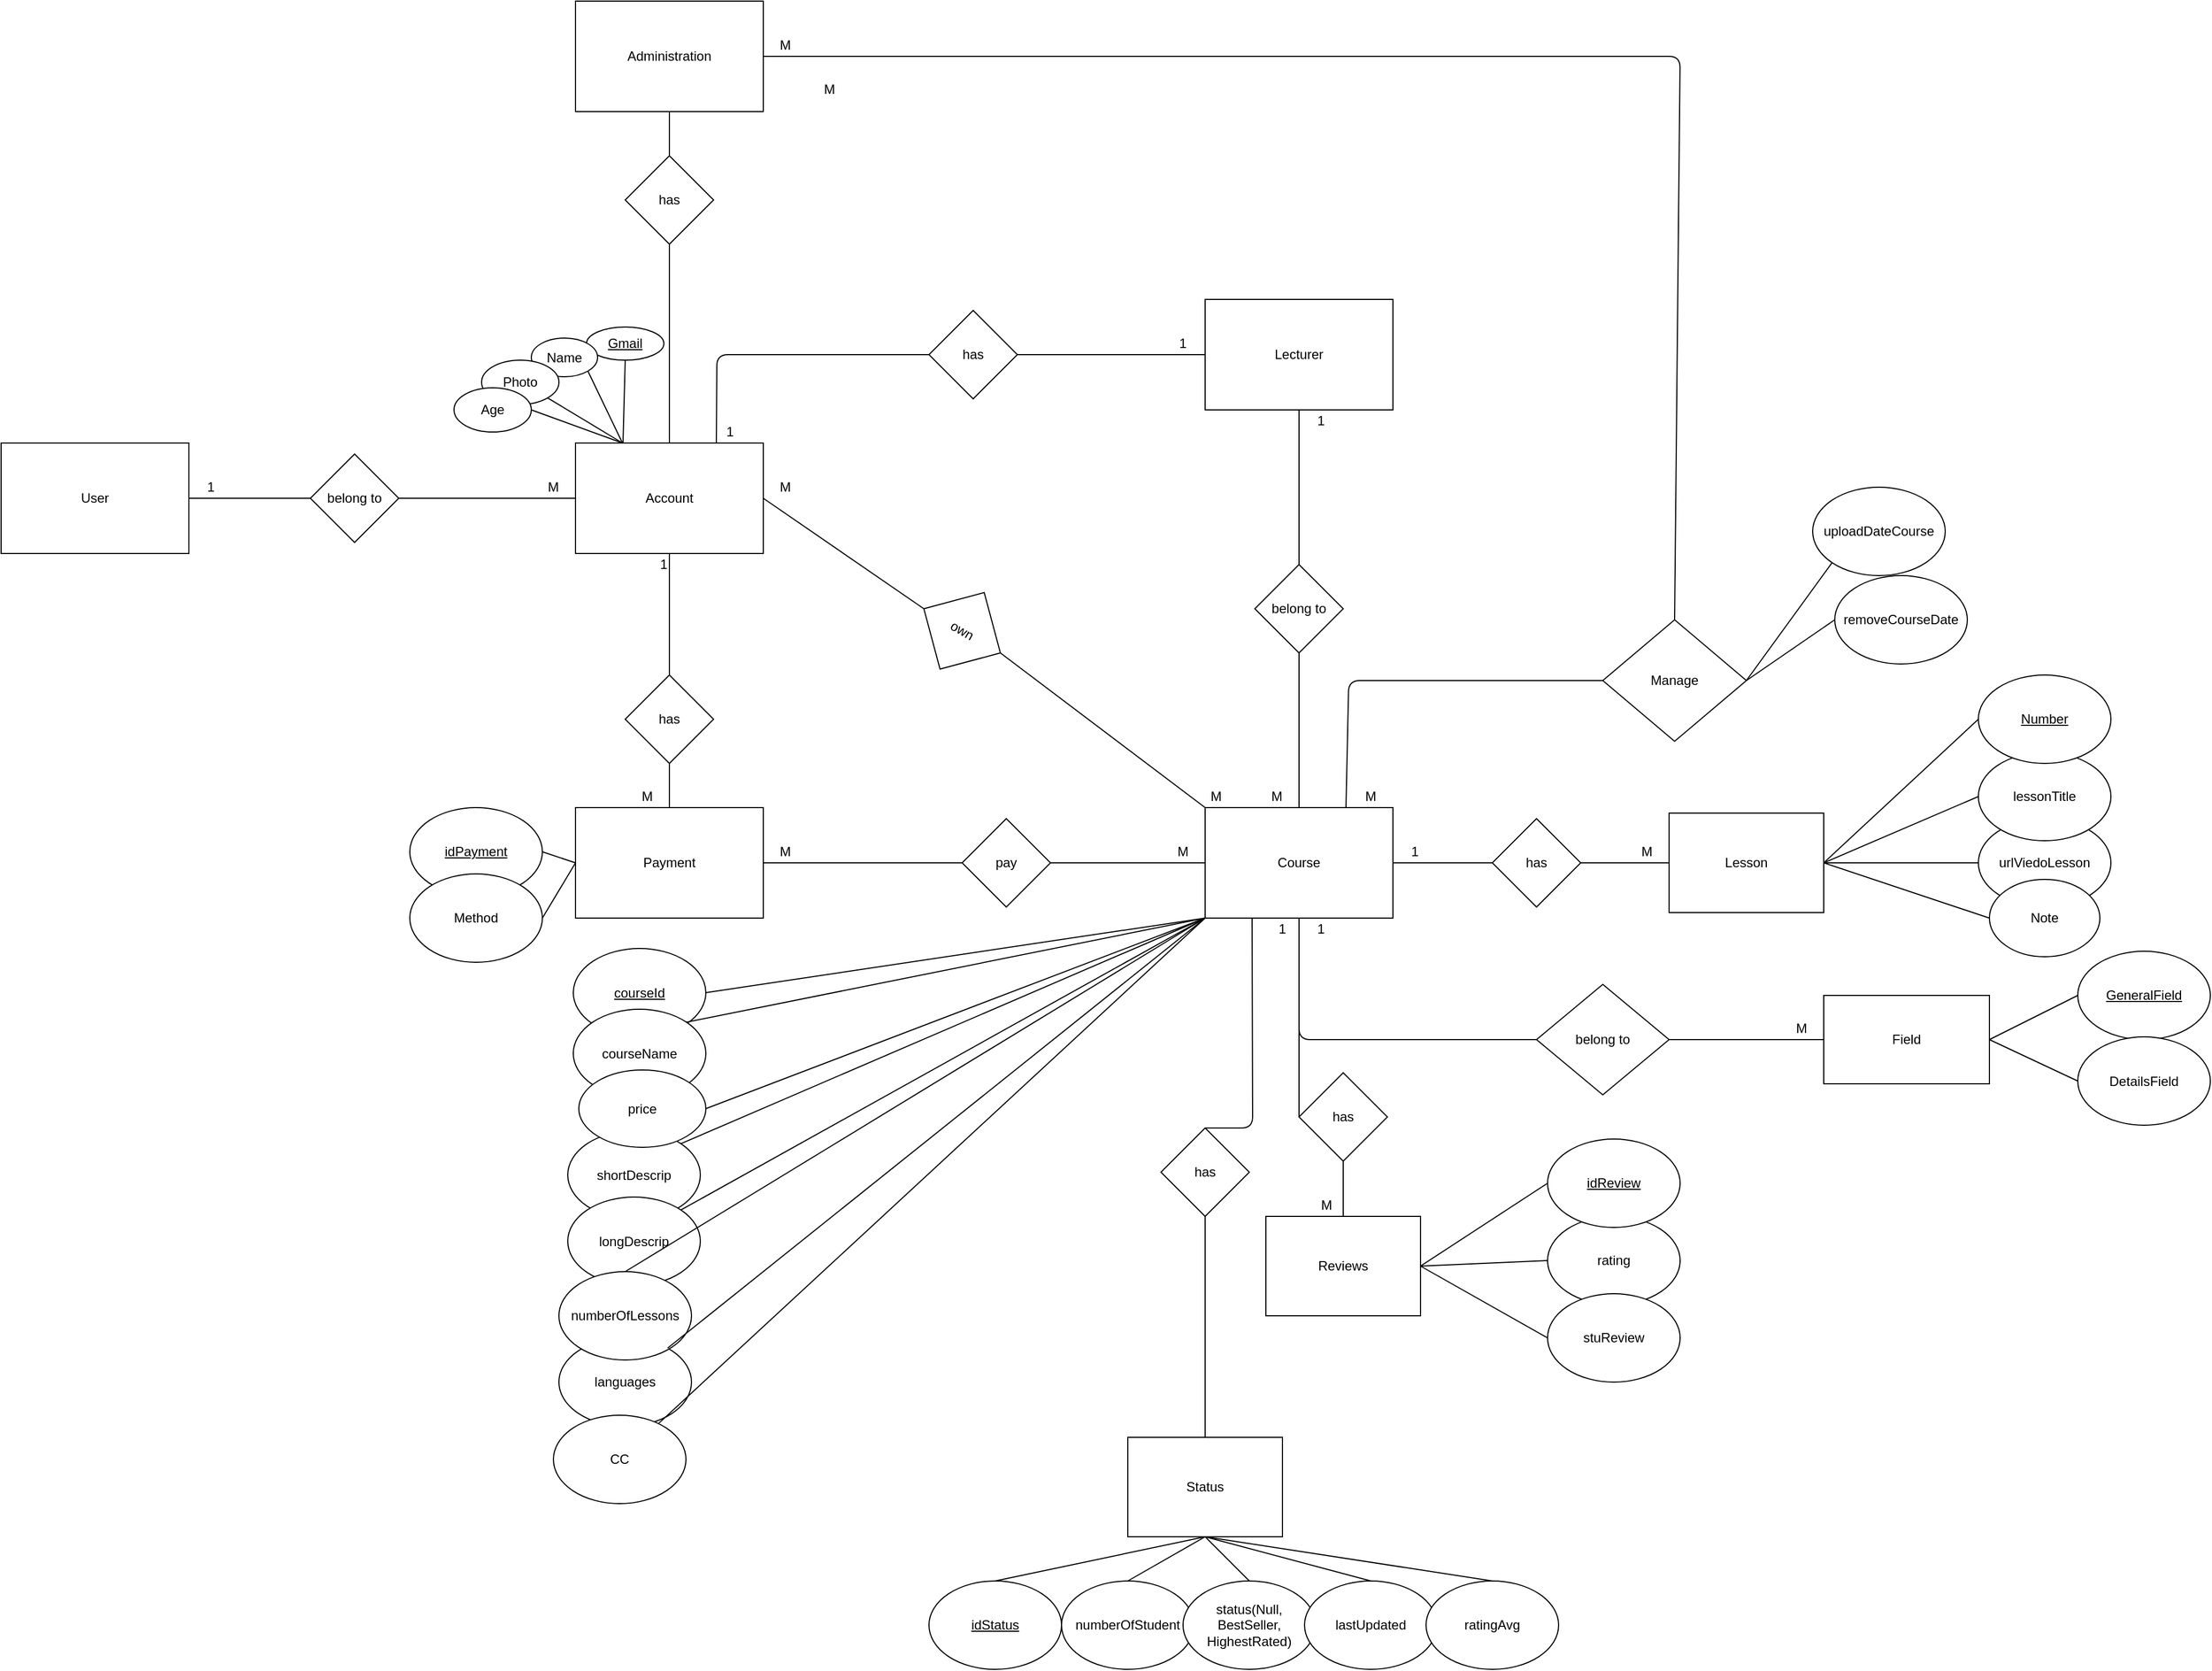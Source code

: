 <mxfile version="15.3.0" type="github">
  <diagram id="R2lEEEUBdFMjLlhIrx00" name="Page-1">
    <mxGraphModel dx="342" dy="1719" grid="1" gridSize="10" guides="1" tooltips="1" connect="1" arrows="1" fold="1" page="1" pageScale="1" pageWidth="850" pageHeight="1100" math="0" shadow="0" extFonts="Permanent Marker^https://fonts.googleapis.com/css?family=Permanent+Marker">
      <root>
        <mxCell id="0" />
        <mxCell id="1" parent="0" />
        <mxCell id="din8F_Qt1sH1hLo-0JBV-11" value="Course" style="rounded=0;whiteSpace=wrap;html=1;" vertex="1" parent="1">
          <mxGeometry x="2110" y="630" width="170" height="100" as="geometry" />
        </mxCell>
        <mxCell id="din8F_Qt1sH1hLo-0JBV-76" value="User" style="rounded=0;whiteSpace=wrap;html=1;" vertex="1" parent="1">
          <mxGeometry x="1020" y="300" width="170" height="100" as="geometry" />
        </mxCell>
        <mxCell id="din8F_Qt1sH1hLo-0JBV-77" value="Lecturer" style="rounded=0;whiteSpace=wrap;html=1;" vertex="1" parent="1">
          <mxGeometry x="2110" y="170" width="170" height="100" as="geometry" />
        </mxCell>
        <mxCell id="din8F_Qt1sH1hLo-0JBV-78" value="Payment" style="rounded=0;whiteSpace=wrap;html=1;" vertex="1" parent="1">
          <mxGeometry x="1540" y="630" width="170" height="100" as="geometry" />
        </mxCell>
        <mxCell id="din8F_Qt1sH1hLo-0JBV-79" value="Account" style="rounded=0;whiteSpace=wrap;html=1;" vertex="1" parent="1">
          <mxGeometry x="1540" y="300" width="170" height="100" as="geometry" />
        </mxCell>
        <mxCell id="din8F_Qt1sH1hLo-0JBV-81" value="belong to" style="rhombus;whiteSpace=wrap;html=1;" vertex="1" parent="1">
          <mxGeometry x="1300" y="310" width="80" height="80" as="geometry" />
        </mxCell>
        <mxCell id="din8F_Qt1sH1hLo-0JBV-82" value="" style="endArrow=none;html=1;exitX=1;exitY=0.5;exitDx=0;exitDy=0;entryX=0;entryY=0.5;entryDx=0;entryDy=0;" edge="1" parent="1" source="din8F_Qt1sH1hLo-0JBV-76" target="din8F_Qt1sH1hLo-0JBV-81">
          <mxGeometry width="50" height="50" relative="1" as="geometry">
            <mxPoint x="1510" y="450" as="sourcePoint" />
            <mxPoint x="1220" y="350" as="targetPoint" />
          </mxGeometry>
        </mxCell>
        <mxCell id="din8F_Qt1sH1hLo-0JBV-83" value="" style="endArrow=none;html=1;exitX=1;exitY=0.5;exitDx=0;exitDy=0;entryX=0;entryY=0.5;entryDx=0;entryDy=0;" edge="1" parent="1" source="din8F_Qt1sH1hLo-0JBV-81" target="din8F_Qt1sH1hLo-0JBV-79">
          <mxGeometry width="50" height="50" relative="1" as="geometry">
            <mxPoint x="1670" y="450" as="sourcePoint" />
            <mxPoint x="1720" y="400" as="targetPoint" />
          </mxGeometry>
        </mxCell>
        <mxCell id="din8F_Qt1sH1hLo-0JBV-84" value="M" style="text;html=1;strokeColor=none;fillColor=none;align=center;verticalAlign=middle;whiteSpace=wrap;rounded=0;" vertex="1" parent="1">
          <mxGeometry x="1500" y="330" width="40" height="20" as="geometry" />
        </mxCell>
        <mxCell id="din8F_Qt1sH1hLo-0JBV-85" value="1" style="text;html=1;strokeColor=none;fillColor=none;align=center;verticalAlign=middle;whiteSpace=wrap;rounded=0;" vertex="1" parent="1">
          <mxGeometry x="1190" y="330" width="40" height="20" as="geometry" />
        </mxCell>
        <mxCell id="din8F_Qt1sH1hLo-0JBV-86" value="has" style="rhombus;whiteSpace=wrap;html=1;" vertex="1" parent="1">
          <mxGeometry x="1860" y="180" width="80" height="80" as="geometry" />
        </mxCell>
        <mxCell id="din8F_Qt1sH1hLo-0JBV-87" value="" style="endArrow=none;html=1;entryX=0;entryY=0.5;entryDx=0;entryDy=0;exitX=1;exitY=0.5;exitDx=0;exitDy=0;" edge="1" parent="1" source="din8F_Qt1sH1hLo-0JBV-86" target="din8F_Qt1sH1hLo-0JBV-77">
          <mxGeometry width="50" height="50" relative="1" as="geometry">
            <mxPoint x="1780" y="320" as="sourcePoint" />
            <mxPoint x="1830" y="270" as="targetPoint" />
          </mxGeometry>
        </mxCell>
        <mxCell id="din8F_Qt1sH1hLo-0JBV-88" value="" style="endArrow=none;html=1;entryX=0;entryY=0.5;entryDx=0;entryDy=0;exitX=0.75;exitY=0;exitDx=0;exitDy=0;" edge="1" parent="1" source="din8F_Qt1sH1hLo-0JBV-79" target="din8F_Qt1sH1hLo-0JBV-86">
          <mxGeometry width="50" height="50" relative="1" as="geometry">
            <mxPoint x="1880" y="360" as="sourcePoint" />
            <mxPoint x="1940" y="360" as="targetPoint" />
            <Array as="points">
              <mxPoint x="1668" y="220" />
            </Array>
          </mxGeometry>
        </mxCell>
        <mxCell id="din8F_Qt1sH1hLo-0JBV-89" value="" style="endArrow=none;html=1;exitX=0.5;exitY=1;exitDx=0;exitDy=0;entryX=0.5;entryY=0;entryDx=0;entryDy=0;" edge="1" parent="1" source="din8F_Qt1sH1hLo-0JBV-79" target="din8F_Qt1sH1hLo-0JBV-90">
          <mxGeometry width="50" height="50" relative="1" as="geometry">
            <mxPoint x="1780" y="550" as="sourcePoint" />
            <mxPoint x="1830" y="500" as="targetPoint" />
          </mxGeometry>
        </mxCell>
        <mxCell id="din8F_Qt1sH1hLo-0JBV-90" value="has" style="rhombus;whiteSpace=wrap;html=1;" vertex="1" parent="1">
          <mxGeometry x="1585" y="510" width="80" height="80" as="geometry" />
        </mxCell>
        <mxCell id="din8F_Qt1sH1hLo-0JBV-91" value="" style="endArrow=none;html=1;exitX=0.5;exitY=1;exitDx=0;exitDy=0;entryX=0.5;entryY=0;entryDx=0;entryDy=0;" edge="1" parent="1" source="din8F_Qt1sH1hLo-0JBV-90" target="din8F_Qt1sH1hLo-0JBV-78">
          <mxGeometry width="50" height="50" relative="1" as="geometry">
            <mxPoint x="1730" y="620" as="sourcePoint" />
            <mxPoint x="1780" y="570" as="targetPoint" />
          </mxGeometry>
        </mxCell>
        <mxCell id="din8F_Qt1sH1hLo-0JBV-92" value="1" style="text;html=1;strokeColor=none;fillColor=none;align=center;verticalAlign=middle;whiteSpace=wrap;rounded=0;" vertex="1" parent="1">
          <mxGeometry x="1600" y="400" width="40" height="20" as="geometry" />
        </mxCell>
        <mxCell id="din8F_Qt1sH1hLo-0JBV-93" value="M" style="text;html=1;strokeColor=none;fillColor=none;align=center;verticalAlign=middle;whiteSpace=wrap;rounded=0;" vertex="1" parent="1">
          <mxGeometry x="1585" y="610" width="40" height="20" as="geometry" />
        </mxCell>
        <mxCell id="din8F_Qt1sH1hLo-0JBV-94" value="pay" style="rhombus;whiteSpace=wrap;html=1;" vertex="1" parent="1">
          <mxGeometry x="1890" y="640" width="80" height="80" as="geometry" />
        </mxCell>
        <mxCell id="din8F_Qt1sH1hLo-0JBV-95" value="" style="endArrow=none;html=1;exitX=1;exitY=0.5;exitDx=0;exitDy=0;entryX=0;entryY=0.5;entryDx=0;entryDy=0;" edge="1" parent="1" source="din8F_Qt1sH1hLo-0JBV-78" target="din8F_Qt1sH1hLo-0JBV-94">
          <mxGeometry width="50" height="50" relative="1" as="geometry">
            <mxPoint x="1730" y="620" as="sourcePoint" />
            <mxPoint x="1780" y="570" as="targetPoint" />
          </mxGeometry>
        </mxCell>
        <mxCell id="din8F_Qt1sH1hLo-0JBV-96" value="" style="endArrow=none;html=1;exitX=1;exitY=0.5;exitDx=0;exitDy=0;entryX=0;entryY=0.5;entryDx=0;entryDy=0;" edge="1" parent="1" source="din8F_Qt1sH1hLo-0JBV-94" target="din8F_Qt1sH1hLo-0JBV-11">
          <mxGeometry width="50" height="50" relative="1" as="geometry">
            <mxPoint x="1730" y="620" as="sourcePoint" />
            <mxPoint x="1910" y="630" as="targetPoint" />
          </mxGeometry>
        </mxCell>
        <mxCell id="din8F_Qt1sH1hLo-0JBV-97" value="belong to" style="rhombus;whiteSpace=wrap;html=1;" vertex="1" parent="1">
          <mxGeometry x="2155" y="410" width="80" height="80" as="geometry" />
        </mxCell>
        <mxCell id="din8F_Qt1sH1hLo-0JBV-98" value="" style="endArrow=none;html=1;entryX=0.5;entryY=0;entryDx=0;entryDy=0;exitX=0.5;exitY=1;exitDx=0;exitDy=0;" edge="1" parent="1" source="din8F_Qt1sH1hLo-0JBV-97" target="din8F_Qt1sH1hLo-0JBV-11">
          <mxGeometry width="50" height="50" relative="1" as="geometry">
            <mxPoint x="1730" y="620" as="sourcePoint" />
            <mxPoint x="1780" y="570" as="targetPoint" />
          </mxGeometry>
        </mxCell>
        <mxCell id="din8F_Qt1sH1hLo-0JBV-99" value="" style="endArrow=none;html=1;entryX=0.5;entryY=1;entryDx=0;entryDy=0;exitX=0.5;exitY=0;exitDx=0;exitDy=0;" edge="1" parent="1" source="din8F_Qt1sH1hLo-0JBV-97" target="din8F_Qt1sH1hLo-0JBV-77">
          <mxGeometry width="50" height="50" relative="1" as="geometry">
            <mxPoint x="1840" y="420" as="sourcePoint" />
            <mxPoint x="1890" y="370" as="targetPoint" />
          </mxGeometry>
        </mxCell>
        <mxCell id="din8F_Qt1sH1hLo-0JBV-100" value="1" style="text;html=1;strokeColor=none;fillColor=none;align=center;verticalAlign=middle;whiteSpace=wrap;rounded=0;" vertex="1" parent="1">
          <mxGeometry x="2070" y="200" width="40" height="20" as="geometry" />
        </mxCell>
        <mxCell id="din8F_Qt1sH1hLo-0JBV-101" value="1" style="text;html=1;strokeColor=none;fillColor=none;align=center;verticalAlign=middle;whiteSpace=wrap;rounded=0;" vertex="1" parent="1">
          <mxGeometry x="1660" y="280" width="40" height="20" as="geometry" />
        </mxCell>
        <mxCell id="din8F_Qt1sH1hLo-0JBV-102" value="Administration" style="rounded=0;whiteSpace=wrap;html=1;" vertex="1" parent="1">
          <mxGeometry x="1540" y="-100" width="170" height="100" as="geometry" />
        </mxCell>
        <mxCell id="din8F_Qt1sH1hLo-0JBV-103" value="has" style="rhombus;whiteSpace=wrap;html=1;" vertex="1" parent="1">
          <mxGeometry x="1585" y="40" width="80" height="80" as="geometry" />
        </mxCell>
        <mxCell id="din8F_Qt1sH1hLo-0JBV-104" value="" style="endArrow=none;html=1;exitX=0.5;exitY=1;exitDx=0;exitDy=0;entryX=0.5;entryY=0;entryDx=0;entryDy=0;" edge="1" parent="1" source="din8F_Qt1sH1hLo-0JBV-102" target="din8F_Qt1sH1hLo-0JBV-103">
          <mxGeometry width="50" height="50" relative="1" as="geometry">
            <mxPoint x="1700" y="210" as="sourcePoint" />
            <mxPoint x="1750" y="160" as="targetPoint" />
          </mxGeometry>
        </mxCell>
        <mxCell id="din8F_Qt1sH1hLo-0JBV-105" value="" style="endArrow=none;html=1;exitX=0.5;exitY=1;exitDx=0;exitDy=0;entryX=0.5;entryY=0;entryDx=0;entryDy=0;" edge="1" parent="1" source="din8F_Qt1sH1hLo-0JBV-103" target="din8F_Qt1sH1hLo-0JBV-79">
          <mxGeometry width="50" height="50" relative="1" as="geometry">
            <mxPoint x="1700" y="350" as="sourcePoint" />
            <mxPoint x="1750" y="300" as="targetPoint" />
          </mxGeometry>
        </mxCell>
        <mxCell id="din8F_Qt1sH1hLo-0JBV-106" value="Manage" style="rhombus;whiteSpace=wrap;html=1;" vertex="1" parent="1">
          <mxGeometry x="2470" y="460" width="130" height="110" as="geometry" />
        </mxCell>
        <mxCell id="din8F_Qt1sH1hLo-0JBV-107" value="" style="endArrow=none;html=1;exitX=1;exitY=0.5;exitDx=0;exitDy=0;entryX=0.5;entryY=0;entryDx=0;entryDy=0;" edge="1" parent="1" source="din8F_Qt1sH1hLo-0JBV-102" target="din8F_Qt1sH1hLo-0JBV-106">
          <mxGeometry width="50" height="50" relative="1" as="geometry">
            <mxPoint x="2020" y="350" as="sourcePoint" />
            <mxPoint x="2070" y="300" as="targetPoint" />
            <Array as="points">
              <mxPoint x="2360" y="-50" />
              <mxPoint x="2540" y="-50" />
            </Array>
          </mxGeometry>
        </mxCell>
        <mxCell id="din8F_Qt1sH1hLo-0JBV-108" value="" style="endArrow=none;html=1;exitX=0.75;exitY=0;exitDx=0;exitDy=0;entryX=0;entryY=0.5;entryDx=0;entryDy=0;" edge="1" parent="1" source="din8F_Qt1sH1hLo-0JBV-11" target="din8F_Qt1sH1hLo-0JBV-106">
          <mxGeometry width="50" height="50" relative="1" as="geometry">
            <mxPoint x="2020" y="620" as="sourcePoint" />
            <mxPoint x="2070" y="570" as="targetPoint" />
            <Array as="points">
              <mxPoint x="2240" y="515" />
            </Array>
          </mxGeometry>
        </mxCell>
        <mxCell id="din8F_Qt1sH1hLo-0JBV-109" value="M" style="text;html=1;strokeColor=none;fillColor=none;align=center;verticalAlign=middle;whiteSpace=wrap;rounded=0;" vertex="1" parent="1">
          <mxGeometry x="1710" y="-70" width="40" height="20" as="geometry" />
        </mxCell>
        <mxCell id="din8F_Qt1sH1hLo-0JBV-110" value="M" style="text;html=1;strokeColor=none;fillColor=none;align=center;verticalAlign=middle;whiteSpace=wrap;rounded=0;" vertex="1" parent="1">
          <mxGeometry x="2240" y="610" width="40" height="20" as="geometry" />
        </mxCell>
        <mxCell id="din8F_Qt1sH1hLo-0JBV-111" value="1" style="text;html=1;strokeColor=none;fillColor=none;align=center;verticalAlign=middle;whiteSpace=wrap;rounded=0;" vertex="1" parent="1">
          <mxGeometry x="2195" y="270" width="40" height="20" as="geometry" />
        </mxCell>
        <mxCell id="din8F_Qt1sH1hLo-0JBV-112" value="M" style="text;html=1;strokeColor=none;fillColor=none;align=center;verticalAlign=middle;whiteSpace=wrap;rounded=0;" vertex="1" parent="1">
          <mxGeometry x="2155" y="610" width="40" height="20" as="geometry" />
        </mxCell>
        <mxCell id="din8F_Qt1sH1hLo-0JBV-113" value="M" style="text;html=1;strokeColor=none;fillColor=none;align=center;verticalAlign=middle;whiteSpace=wrap;rounded=0;" vertex="1" parent="1">
          <mxGeometry x="1750" y="-30" width="40" height="20" as="geometry" />
        </mxCell>
        <mxCell id="din8F_Qt1sH1hLo-0JBV-115" value="M" style="text;html=1;strokeColor=none;fillColor=none;align=center;verticalAlign=middle;whiteSpace=wrap;rounded=0;" vertex="1" parent="1">
          <mxGeometry x="2070" y="660" width="40" height="20" as="geometry" />
        </mxCell>
        <mxCell id="din8F_Qt1sH1hLo-0JBV-116" value="M" style="text;html=1;strokeColor=none;fillColor=none;align=center;verticalAlign=middle;whiteSpace=wrap;rounded=0;" vertex="1" parent="1">
          <mxGeometry x="1710" y="660" width="40" height="20" as="geometry" />
        </mxCell>
        <mxCell id="din8F_Qt1sH1hLo-0JBV-117" value="&lt;u&gt;courseId&lt;/u&gt;" style="ellipse;whiteSpace=wrap;html=1;" vertex="1" parent="1">
          <mxGeometry x="1538" y="757.5" width="120" height="80" as="geometry" />
        </mxCell>
        <mxCell id="din8F_Qt1sH1hLo-0JBV-118" value="courseName" style="ellipse;whiteSpace=wrap;html=1;" vertex="1" parent="1">
          <mxGeometry x="1538" y="812.5" width="120" height="80" as="geometry" />
        </mxCell>
        <mxCell id="din8F_Qt1sH1hLo-0JBV-120" value="shortDescrip&lt;br&gt;" style="ellipse;whiteSpace=wrap;html=1;" vertex="1" parent="1">
          <mxGeometry x="1533" y="922.5" width="120" height="80" as="geometry" />
        </mxCell>
        <mxCell id="din8F_Qt1sH1hLo-0JBV-121" value="longDescrip&lt;br&gt;" style="ellipse;whiteSpace=wrap;html=1;" vertex="1" parent="1">
          <mxGeometry x="1533" y="982.5" width="120" height="80" as="geometry" />
        </mxCell>
        <mxCell id="din8F_Qt1sH1hLo-0JBV-122" value="numberOfStudent" style="ellipse;whiteSpace=wrap;html=1;" vertex="1" parent="1">
          <mxGeometry x="1980" y="1330" width="120" height="80" as="geometry" />
        </mxCell>
        <mxCell id="din8F_Qt1sH1hLo-0JBV-123" value="rating" style="ellipse;whiteSpace=wrap;html=1;" vertex="1" parent="1">
          <mxGeometry x="2420" y="1000" width="120" height="80" as="geometry" />
        </mxCell>
        <mxCell id="din8F_Qt1sH1hLo-0JBV-124" value="status(Null, BestSeller, HighestRated)" style="ellipse;whiteSpace=wrap;html=1;" vertex="1" parent="1">
          <mxGeometry x="2090" y="1330" width="120" height="80" as="geometry" />
        </mxCell>
        <mxCell id="din8F_Qt1sH1hLo-0JBV-125" value="languages" style="ellipse;whiteSpace=wrap;html=1;" vertex="1" parent="1">
          <mxGeometry x="1525" y="1110" width="120" height="80" as="geometry" />
        </mxCell>
        <mxCell id="din8F_Qt1sH1hLo-0JBV-126" value="lastUpdated" style="ellipse;whiteSpace=wrap;html=1;" vertex="1" parent="1">
          <mxGeometry x="2200" y="1330" width="120" height="80" as="geometry" />
        </mxCell>
        <mxCell id="din8F_Qt1sH1hLo-0JBV-127" value="CC" style="ellipse;whiteSpace=wrap;html=1;" vertex="1" parent="1">
          <mxGeometry x="1520" y="1180" width="120" height="80" as="geometry" />
        </mxCell>
        <mxCell id="din8F_Qt1sH1hLo-0JBV-128" value="price" style="ellipse;whiteSpace=wrap;html=1;" vertex="1" parent="1">
          <mxGeometry x="1543" y="867.5" width="115" height="70" as="geometry" />
        </mxCell>
        <mxCell id="din8F_Qt1sH1hLo-0JBV-130" value="&lt;u&gt;idPayment&lt;/u&gt;" style="ellipse;whiteSpace=wrap;html=1;" vertex="1" parent="1">
          <mxGeometry x="1390" y="630" width="120" height="80" as="geometry" />
        </mxCell>
        <mxCell id="din8F_Qt1sH1hLo-0JBV-131" value="Method" style="ellipse;whiteSpace=wrap;html=1;" vertex="1" parent="1">
          <mxGeometry x="1390" y="690" width="120" height="80" as="geometry" />
        </mxCell>
        <mxCell id="din8F_Qt1sH1hLo-0JBV-132" value="&lt;u&gt;Gmail&lt;/u&gt;" style="ellipse;whiteSpace=wrap;html=1;" vertex="1" parent="1">
          <mxGeometry x="1550" y="195" width="70" height="30" as="geometry" />
        </mxCell>
        <mxCell id="din8F_Qt1sH1hLo-0JBV-133" value="Name" style="ellipse;whiteSpace=wrap;html=1;" vertex="1" parent="1">
          <mxGeometry x="1500" y="205" width="60" height="35" as="geometry" />
        </mxCell>
        <mxCell id="din8F_Qt1sH1hLo-0JBV-134" value="Photo" style="ellipse;whiteSpace=wrap;html=1;" vertex="1" parent="1">
          <mxGeometry x="1455" y="225" width="70" height="40" as="geometry" />
        </mxCell>
        <mxCell id="din8F_Qt1sH1hLo-0JBV-135" value="" style="endArrow=none;html=1;exitX=0.5;exitY=1;exitDx=0;exitDy=0;" edge="1" parent="1" source="din8F_Qt1sH1hLo-0JBV-132">
          <mxGeometry width="50" height="50" relative="1" as="geometry">
            <mxPoint x="1580" y="370" as="sourcePoint" />
            <mxPoint x="1583" y="300" as="targetPoint" />
          </mxGeometry>
        </mxCell>
        <mxCell id="din8F_Qt1sH1hLo-0JBV-136" value="" style="endArrow=none;html=1;exitX=1;exitY=1;exitDx=0;exitDy=0;entryX=0.25;entryY=0;entryDx=0;entryDy=0;" edge="1" parent="1" source="din8F_Qt1sH1hLo-0JBV-133" target="din8F_Qt1sH1hLo-0JBV-79">
          <mxGeometry width="50" height="50" relative="1" as="geometry">
            <mxPoint x="1575" y="240" as="sourcePoint" />
            <mxPoint x="1592.5" y="310" as="targetPoint" />
          </mxGeometry>
        </mxCell>
        <mxCell id="din8F_Qt1sH1hLo-0JBV-138" value="" style="endArrow=none;html=1;exitX=1;exitY=1;exitDx=0;exitDy=0;entryX=0.25;entryY=0;entryDx=0;entryDy=0;" edge="1" parent="1" source="din8F_Qt1sH1hLo-0JBV-134" target="din8F_Qt1sH1hLo-0JBV-79">
          <mxGeometry width="50" height="50" relative="1" as="geometry">
            <mxPoint x="1551.518" y="259.694" as="sourcePoint" />
            <mxPoint x="1593.387" y="310" as="targetPoint" />
          </mxGeometry>
        </mxCell>
        <mxCell id="din8F_Qt1sH1hLo-0JBV-141" value="Field" style="rounded=0;whiteSpace=wrap;html=1;" vertex="1" parent="1">
          <mxGeometry x="2670" y="800" width="150" height="80" as="geometry" />
        </mxCell>
        <mxCell id="din8F_Qt1sH1hLo-0JBV-142" value="numberOfLessons" style="ellipse;whiteSpace=wrap;html=1;" vertex="1" parent="1">
          <mxGeometry x="1525" y="1050" width="120" height="80" as="geometry" />
        </mxCell>
        <mxCell id="din8F_Qt1sH1hLo-0JBV-143" value="urlViedoLesson" style="ellipse;whiteSpace=wrap;html=1;" vertex="1" parent="1">
          <mxGeometry x="2810" y="640" width="120" height="80" as="geometry" />
        </mxCell>
        <mxCell id="din8F_Qt1sH1hLo-0JBV-144" value="&lt;u&gt;GeneralField&lt;/u&gt;" style="ellipse;whiteSpace=wrap;html=1;" vertex="1" parent="1">
          <mxGeometry x="2900" y="760" width="120" height="80" as="geometry" />
        </mxCell>
        <mxCell id="din8F_Qt1sH1hLo-0JBV-145" value="DetailsField" style="ellipse;whiteSpace=wrap;html=1;" vertex="1" parent="1">
          <mxGeometry x="2900" y="837.5" width="120" height="80" as="geometry" />
        </mxCell>
        <mxCell id="din8F_Qt1sH1hLo-0JBV-147" value="" style="endArrow=none;html=1;exitX=1;exitY=0.5;exitDx=0;exitDy=0;entryX=0;entryY=0.5;entryDx=0;entryDy=0;" edge="1" parent="1" source="din8F_Qt1sH1hLo-0JBV-130" target="din8F_Qt1sH1hLo-0JBV-78">
          <mxGeometry width="50" height="50" relative="1" as="geometry">
            <mxPoint x="1710" y="610" as="sourcePoint" />
            <mxPoint x="1760" y="560" as="targetPoint" />
          </mxGeometry>
        </mxCell>
        <mxCell id="din8F_Qt1sH1hLo-0JBV-148" value="" style="endArrow=none;html=1;exitX=1;exitY=0.5;exitDx=0;exitDy=0;entryX=0;entryY=0.5;entryDx=0;entryDy=0;" edge="1" parent="1" source="din8F_Qt1sH1hLo-0JBV-131" target="din8F_Qt1sH1hLo-0JBV-78">
          <mxGeometry width="50" height="50" relative="1" as="geometry">
            <mxPoint x="1520.0" y="680" as="sourcePoint" />
            <mxPoint x="1550" y="690" as="targetPoint" />
          </mxGeometry>
        </mxCell>
        <mxCell id="din8F_Qt1sH1hLo-0JBV-151" value="" style="endArrow=none;html=1;entryX=0;entryY=0.5;entryDx=0;entryDy=0;exitX=1;exitY=0.5;exitDx=0;exitDy=0;" edge="1" parent="1" source="din8F_Qt1sH1hLo-0JBV-141" target="din8F_Qt1sH1hLo-0JBV-144">
          <mxGeometry width="50" height="50" relative="1" as="geometry">
            <mxPoint x="2620" y="870" as="sourcePoint" />
            <mxPoint x="2670" y="820" as="targetPoint" />
          </mxGeometry>
        </mxCell>
        <mxCell id="din8F_Qt1sH1hLo-0JBV-152" value="" style="endArrow=none;html=1;entryX=0;entryY=0.5;entryDx=0;entryDy=0;exitX=1;exitY=0.5;exitDx=0;exitDy=0;" edge="1" parent="1" source="din8F_Qt1sH1hLo-0JBV-141" target="din8F_Qt1sH1hLo-0JBV-145">
          <mxGeometry width="50" height="50" relative="1" as="geometry">
            <mxPoint x="2620" y="870" as="sourcePoint" />
            <mxPoint x="2670" y="820" as="targetPoint" />
          </mxGeometry>
        </mxCell>
        <mxCell id="din8F_Qt1sH1hLo-0JBV-153" value="" style="endArrow=none;html=1;exitX=0.5;exitY=1;exitDx=0;exitDy=0;entryX=0;entryY=0.5;entryDx=0;entryDy=0;" edge="1" parent="1" source="din8F_Qt1sH1hLo-0JBV-11" target="din8F_Qt1sH1hLo-0JBV-154">
          <mxGeometry width="50" height="50" relative="1" as="geometry">
            <mxPoint x="2420" y="850" as="sourcePoint" />
            <mxPoint x="2470" y="800" as="targetPoint" />
            <Array as="points">
              <mxPoint x="2195" y="840" />
            </Array>
          </mxGeometry>
        </mxCell>
        <mxCell id="din8F_Qt1sH1hLo-0JBV-154" value="belong to" style="rhombus;whiteSpace=wrap;html=1;" vertex="1" parent="1">
          <mxGeometry x="2410" y="790" width="120" height="100" as="geometry" />
        </mxCell>
        <mxCell id="din8F_Qt1sH1hLo-0JBV-155" value="" style="endArrow=none;html=1;exitX=0;exitY=0.5;exitDx=0;exitDy=0;entryX=1;entryY=0.5;entryDx=0;entryDy=0;" edge="1" parent="1" source="din8F_Qt1sH1hLo-0JBV-141" target="din8F_Qt1sH1hLo-0JBV-154">
          <mxGeometry width="50" height="50" relative="1" as="geometry">
            <mxPoint x="2420" y="850" as="sourcePoint" />
            <mxPoint x="2470" y="800" as="targetPoint" />
          </mxGeometry>
        </mxCell>
        <mxCell id="din8F_Qt1sH1hLo-0JBV-156" value="1" style="text;html=1;strokeColor=none;fillColor=none;align=center;verticalAlign=middle;whiteSpace=wrap;rounded=0;" vertex="1" parent="1">
          <mxGeometry x="2195" y="730" width="40" height="20" as="geometry" />
        </mxCell>
        <mxCell id="din8F_Qt1sH1hLo-0JBV-157" value="M" style="text;html=1;strokeColor=none;fillColor=none;align=center;verticalAlign=middle;whiteSpace=wrap;rounded=0;" vertex="1" parent="1">
          <mxGeometry x="2630" y="820" width="40" height="20" as="geometry" />
        </mxCell>
        <mxCell id="din8F_Qt1sH1hLo-0JBV-158" value="stuReview" style="ellipse;whiteSpace=wrap;html=1;" vertex="1" parent="1">
          <mxGeometry x="2420" y="1070" width="120" height="80" as="geometry" />
        </mxCell>
        <mxCell id="din8F_Qt1sH1hLo-0JBV-159" value="" style="endArrow=none;html=1;exitX=1;exitY=0.5;exitDx=0;exitDy=0;entryX=0;entryY=1;entryDx=0;entryDy=0;" edge="1" parent="1" source="din8F_Qt1sH1hLo-0JBV-117" target="din8F_Qt1sH1hLo-0JBV-11">
          <mxGeometry width="50" height="50" relative="1" as="geometry">
            <mxPoint x="2080" y="900" as="sourcePoint" />
            <mxPoint x="2130" y="850" as="targetPoint" />
          </mxGeometry>
        </mxCell>
        <mxCell id="din8F_Qt1sH1hLo-0JBV-160" value="" style="endArrow=none;html=1;exitX=1;exitY=0;exitDx=0;exitDy=0;entryX=0;entryY=1;entryDx=0;entryDy=0;" edge="1" parent="1" source="din8F_Qt1sH1hLo-0JBV-118" target="din8F_Qt1sH1hLo-0JBV-11">
          <mxGeometry width="50" height="50" relative="1" as="geometry">
            <mxPoint x="1800.0" y="820.0" as="sourcePoint" />
            <mxPoint x="2120" y="740.0" as="targetPoint" />
          </mxGeometry>
        </mxCell>
        <mxCell id="din8F_Qt1sH1hLo-0JBV-161" value="" style="endArrow=none;html=1;exitX=1;exitY=0.5;exitDx=0;exitDy=0;entryX=0;entryY=1;entryDx=0;entryDy=0;" edge="1" parent="1" source="din8F_Qt1sH1hLo-0JBV-128" target="din8F_Qt1sH1hLo-0JBV-11">
          <mxGeometry width="50" height="50" relative="1" as="geometry">
            <mxPoint x="1810.0" y="830.0" as="sourcePoint" />
            <mxPoint x="2130" y="750.0" as="targetPoint" />
          </mxGeometry>
        </mxCell>
        <mxCell id="din8F_Qt1sH1hLo-0JBV-163" value="" style="endArrow=none;html=1;exitX=1;exitY=0;exitDx=0;exitDy=0;entryX=0;entryY=1;entryDx=0;entryDy=0;" edge="1" parent="1" source="din8F_Qt1sH1hLo-0JBV-121" target="din8F_Qt1sH1hLo-0JBV-11">
          <mxGeometry width="50" height="50" relative="1" as="geometry">
            <mxPoint x="1830.0" y="850.0" as="sourcePoint" />
            <mxPoint x="2150" y="770.0" as="targetPoint" />
          </mxGeometry>
        </mxCell>
        <mxCell id="din8F_Qt1sH1hLo-0JBV-164" value="" style="endArrow=none;html=1;exitX=1;exitY=0;exitDx=0;exitDy=0;entryX=0;entryY=1;entryDx=0;entryDy=0;" edge="1" parent="1" source="din8F_Qt1sH1hLo-0JBV-120" target="din8F_Qt1sH1hLo-0JBV-11">
          <mxGeometry width="50" height="50" relative="1" as="geometry">
            <mxPoint x="1840.0" y="860.0" as="sourcePoint" />
            <mxPoint x="2160" y="780.0" as="targetPoint" />
          </mxGeometry>
        </mxCell>
        <mxCell id="din8F_Qt1sH1hLo-0JBV-165" value="" style="endArrow=none;html=1;entryX=0;entryY=1;entryDx=0;entryDy=0;" edge="1" parent="1" source="din8F_Qt1sH1hLo-0JBV-125" target="din8F_Qt1sH1hLo-0JBV-11">
          <mxGeometry width="50" height="50" relative="1" as="geometry">
            <mxPoint x="1850.0" y="870.0" as="sourcePoint" />
            <mxPoint x="2170" y="790.0" as="targetPoint" />
          </mxGeometry>
        </mxCell>
        <mxCell id="din8F_Qt1sH1hLo-0JBV-166" value="" style="endArrow=none;html=1;entryX=0;entryY=1;entryDx=0;entryDy=0;" edge="1" parent="1" source="din8F_Qt1sH1hLo-0JBV-127" target="din8F_Qt1sH1hLo-0JBV-11">
          <mxGeometry width="50" height="50" relative="1" as="geometry">
            <mxPoint x="1860.0" y="880.0" as="sourcePoint" />
            <mxPoint x="2180" y="800.0" as="targetPoint" />
          </mxGeometry>
        </mxCell>
        <mxCell id="din8F_Qt1sH1hLo-0JBV-167" value="" style="endArrow=none;html=1;entryX=0;entryY=1;entryDx=0;entryDy=0;exitX=0.5;exitY=0;exitDx=0;exitDy=0;" edge="1" parent="1" source="din8F_Qt1sH1hLo-0JBV-142" target="din8F_Qt1sH1hLo-0JBV-11">
          <mxGeometry width="50" height="50" relative="1" as="geometry">
            <mxPoint x="1891.581" y="985.989" as="sourcePoint" />
            <mxPoint x="2120" y="740" as="targetPoint" />
          </mxGeometry>
        </mxCell>
        <mxCell id="din8F_Qt1sH1hLo-0JBV-168" value="Reviews" style="rounded=0;whiteSpace=wrap;html=1;" vertex="1" parent="1">
          <mxGeometry x="2165" y="1000" width="140" height="90" as="geometry" />
        </mxCell>
        <mxCell id="din8F_Qt1sH1hLo-0JBV-169" value="" style="endArrow=none;html=1;exitX=0;exitY=0.5;exitDx=0;exitDy=0;" edge="1" parent="1" source="din8F_Qt1sH1hLo-0JBV-170" target="din8F_Qt1sH1hLo-0JBV-11">
          <mxGeometry width="50" height="50" relative="1" as="geometry">
            <mxPoint x="2050" y="840" as="sourcePoint" />
            <mxPoint x="2150" y="730" as="targetPoint" />
          </mxGeometry>
        </mxCell>
        <mxCell id="din8F_Qt1sH1hLo-0JBV-170" value="has" style="rhombus;whiteSpace=wrap;html=1;" vertex="1" parent="1">
          <mxGeometry x="2195" y="870" width="80" height="80" as="geometry" />
        </mxCell>
        <mxCell id="din8F_Qt1sH1hLo-0JBV-171" value="" style="endArrow=none;html=1;entryX=0.5;entryY=1;entryDx=0;entryDy=0;exitX=0.5;exitY=0;exitDx=0;exitDy=0;" edge="1" parent="1" source="din8F_Qt1sH1hLo-0JBV-168" target="din8F_Qt1sH1hLo-0JBV-170">
          <mxGeometry width="50" height="50" relative="1" as="geometry">
            <mxPoint x="2050" y="840" as="sourcePoint" />
            <mxPoint x="2100" y="790" as="targetPoint" />
          </mxGeometry>
        </mxCell>
        <mxCell id="din8F_Qt1sH1hLo-0JBV-172" value="1" style="text;html=1;strokeColor=none;fillColor=none;align=center;verticalAlign=middle;whiteSpace=wrap;rounded=0;" vertex="1" parent="1">
          <mxGeometry x="2160" y="730" width="40" height="20" as="geometry" />
        </mxCell>
        <mxCell id="din8F_Qt1sH1hLo-0JBV-174" value="M" style="text;html=1;strokeColor=none;fillColor=none;align=center;verticalAlign=middle;whiteSpace=wrap;rounded=0;" vertex="1" parent="1">
          <mxGeometry x="2200" y="980" width="40" height="20" as="geometry" />
        </mxCell>
        <mxCell id="din8F_Qt1sH1hLo-0JBV-175" value="" style="endArrow=none;html=1;entryX=0;entryY=0.5;entryDx=0;entryDy=0;exitX=1;exitY=0.5;exitDx=0;exitDy=0;" edge="1" parent="1" source="din8F_Qt1sH1hLo-0JBV-168" target="din8F_Qt1sH1hLo-0JBV-123">
          <mxGeometry width="50" height="50" relative="1" as="geometry">
            <mxPoint x="2050" y="1040" as="sourcePoint" />
            <mxPoint x="2100" y="990" as="targetPoint" />
          </mxGeometry>
        </mxCell>
        <mxCell id="din8F_Qt1sH1hLo-0JBV-177" value="" style="endArrow=none;html=1;entryX=0;entryY=0.5;entryDx=0;entryDy=0;exitX=1;exitY=0.5;exitDx=0;exitDy=0;" edge="1" parent="1" source="din8F_Qt1sH1hLo-0JBV-168" target="din8F_Qt1sH1hLo-0JBV-158">
          <mxGeometry width="50" height="50" relative="1" as="geometry">
            <mxPoint x="2230" y="1045" as="sourcePoint" />
            <mxPoint x="2310" y="1010" as="targetPoint" />
          </mxGeometry>
        </mxCell>
        <mxCell id="din8F_Qt1sH1hLo-0JBV-180" value="&lt;u&gt;idReview&lt;/u&gt;" style="ellipse;whiteSpace=wrap;html=1;" vertex="1" parent="1">
          <mxGeometry x="2420" y="930" width="120" height="80" as="geometry" />
        </mxCell>
        <mxCell id="din8F_Qt1sH1hLo-0JBV-181" value="" style="endArrow=none;html=1;entryX=0;entryY=0.5;entryDx=0;entryDy=0;exitX=1;exitY=0.5;exitDx=0;exitDy=0;" edge="1" parent="1" source="din8F_Qt1sH1hLo-0JBV-168" target="din8F_Qt1sH1hLo-0JBV-180">
          <mxGeometry width="50" height="50" relative="1" as="geometry">
            <mxPoint x="2230" y="1045" as="sourcePoint" />
            <mxPoint x="2310" y="1010" as="targetPoint" />
          </mxGeometry>
        </mxCell>
        <mxCell id="din8F_Qt1sH1hLo-0JBV-182" value="Status" style="rounded=0;whiteSpace=wrap;html=1;" vertex="1" parent="1">
          <mxGeometry x="2040" y="1200" width="140" height="90" as="geometry" />
        </mxCell>
        <mxCell id="din8F_Qt1sH1hLo-0JBV-183" value="has" style="rhombus;whiteSpace=wrap;html=1;" vertex="1" parent="1">
          <mxGeometry x="2070" y="920" width="80" height="80" as="geometry" />
        </mxCell>
        <mxCell id="din8F_Qt1sH1hLo-0JBV-184" value="" style="endArrow=none;html=1;entryX=0.25;entryY=1;entryDx=0;entryDy=0;exitX=0.5;exitY=0;exitDx=0;exitDy=0;" edge="1" parent="1" source="din8F_Qt1sH1hLo-0JBV-183" target="din8F_Qt1sH1hLo-0JBV-11">
          <mxGeometry width="50" height="50" relative="1" as="geometry">
            <mxPoint x="2130" y="990" as="sourcePoint" />
            <mxPoint x="2180" y="940" as="targetPoint" />
            <Array as="points">
              <mxPoint x="2153" y="920" />
            </Array>
          </mxGeometry>
        </mxCell>
        <mxCell id="din8F_Qt1sH1hLo-0JBV-186" value="" style="endArrow=none;html=1;exitX=0.5;exitY=1;exitDx=0;exitDy=0;entryX=0.5;entryY=0;entryDx=0;entryDy=0;" edge="1" parent="1" source="din8F_Qt1sH1hLo-0JBV-183" target="din8F_Qt1sH1hLo-0JBV-182">
          <mxGeometry width="50" height="50" relative="1" as="geometry">
            <mxPoint x="2130" y="990" as="sourcePoint" />
            <mxPoint x="2180" y="940" as="targetPoint" />
          </mxGeometry>
        </mxCell>
        <mxCell id="din8F_Qt1sH1hLo-0JBV-187" value="" style="endArrow=none;html=1;exitX=0.5;exitY=1;exitDx=0;exitDy=0;entryX=0.5;entryY=0;entryDx=0;entryDy=0;" edge="1" parent="1" source="din8F_Qt1sH1hLo-0JBV-182" target="din8F_Qt1sH1hLo-0JBV-122">
          <mxGeometry width="50" height="50" relative="1" as="geometry">
            <mxPoint x="2130" y="1140" as="sourcePoint" />
            <mxPoint x="2180" y="1090" as="targetPoint" />
          </mxGeometry>
        </mxCell>
        <mxCell id="din8F_Qt1sH1hLo-0JBV-188" value="" style="endArrow=none;html=1;exitX=0.5;exitY=1;exitDx=0;exitDy=0;entryX=0.5;entryY=0;entryDx=0;entryDy=0;" edge="1" parent="1" source="din8F_Qt1sH1hLo-0JBV-182" target="din8F_Qt1sH1hLo-0JBV-124">
          <mxGeometry width="50" height="50" relative="1" as="geometry">
            <mxPoint x="2100" y="1300.0" as="sourcePoint" />
            <mxPoint x="2040" y="1340.0" as="targetPoint" />
          </mxGeometry>
        </mxCell>
        <mxCell id="din8F_Qt1sH1hLo-0JBV-190" value="&lt;u&gt;idStatus&lt;/u&gt;" style="ellipse;whiteSpace=wrap;html=1;" vertex="1" parent="1">
          <mxGeometry x="1860" y="1330" width="120" height="80" as="geometry" />
        </mxCell>
        <mxCell id="din8F_Qt1sH1hLo-0JBV-191" value="" style="endArrow=none;html=1;exitX=0.5;exitY=0;exitDx=0;exitDy=0;entryX=0.5;entryY=1;entryDx=0;entryDy=0;" edge="1" parent="1" source="din8F_Qt1sH1hLo-0JBV-190" target="din8F_Qt1sH1hLo-0JBV-182">
          <mxGeometry width="50" height="50" relative="1" as="geometry">
            <mxPoint x="2060" y="1090" as="sourcePoint" />
            <mxPoint x="2110" y="1040" as="targetPoint" />
          </mxGeometry>
        </mxCell>
        <mxCell id="din8F_Qt1sH1hLo-0JBV-192" value="uploadDateCourse" style="ellipse;whiteSpace=wrap;html=1;" vertex="1" parent="1">
          <mxGeometry x="2660" y="340" width="120" height="80" as="geometry" />
        </mxCell>
        <mxCell id="din8F_Qt1sH1hLo-0JBV-193" value="" style="endArrow=none;html=1;exitX=0;exitY=1;exitDx=0;exitDy=0;entryX=1;entryY=0.5;entryDx=0;entryDy=0;" edge="1" parent="1" source="din8F_Qt1sH1hLo-0JBV-192" target="din8F_Qt1sH1hLo-0JBV-106">
          <mxGeometry width="50" height="50" relative="1" as="geometry">
            <mxPoint x="2490" y="700" as="sourcePoint" />
            <mxPoint x="2600" y="680" as="targetPoint" />
          </mxGeometry>
        </mxCell>
        <mxCell id="din8F_Qt1sH1hLo-0JBV-194" value="Age" style="ellipse;whiteSpace=wrap;html=1;" vertex="1" parent="1">
          <mxGeometry x="1430" y="250" width="70" height="40" as="geometry" />
        </mxCell>
        <mxCell id="din8F_Qt1sH1hLo-0JBV-195" value="" style="endArrow=none;html=1;exitX=1;exitY=0.5;exitDx=0;exitDy=0;entryX=0.25;entryY=0;entryDx=0;entryDy=0;" edge="1" parent="1" source="din8F_Qt1sH1hLo-0JBV-194" target="din8F_Qt1sH1hLo-0JBV-79">
          <mxGeometry width="50" height="50" relative="1" as="geometry">
            <mxPoint x="1760" y="300" as="sourcePoint" />
            <mxPoint x="1810" y="250" as="targetPoint" />
          </mxGeometry>
        </mxCell>
        <mxCell id="din8F_Qt1sH1hLo-0JBV-196" value="" style="endArrow=none;html=1;exitX=0.5;exitY=0;exitDx=0;exitDy=0;entryX=0.5;entryY=1;entryDx=0;entryDy=0;" edge="1" parent="1" source="din8F_Qt1sH1hLo-0JBV-126" target="din8F_Qt1sH1hLo-0JBV-182">
          <mxGeometry width="50" height="50" relative="1" as="geometry">
            <mxPoint x="1910" y="1140" as="sourcePoint" />
            <mxPoint x="1960" y="1090" as="targetPoint" />
          </mxGeometry>
        </mxCell>
        <mxCell id="din8F_Qt1sH1hLo-0JBV-197" value="ratingAvg" style="ellipse;whiteSpace=wrap;html=1;" vertex="1" parent="1">
          <mxGeometry x="2310" y="1330" width="120" height="80" as="geometry" />
        </mxCell>
        <mxCell id="din8F_Qt1sH1hLo-0JBV-198" value="" style="endArrow=none;html=1;exitX=0.5;exitY=1;exitDx=0;exitDy=0;entryX=0.5;entryY=0;entryDx=0;entryDy=0;" edge="1" parent="1" source="din8F_Qt1sH1hLo-0JBV-182" target="din8F_Qt1sH1hLo-0JBV-197">
          <mxGeometry width="50" height="50" relative="1" as="geometry">
            <mxPoint x="2210" y="1260" as="sourcePoint" />
            <mxPoint x="2260" y="1210" as="targetPoint" />
          </mxGeometry>
        </mxCell>
        <mxCell id="din8F_Qt1sH1hLo-0JBV-202" value="Lesson" style="rounded=0;whiteSpace=wrap;html=1;" vertex="1" parent="1">
          <mxGeometry x="2530" y="635" width="140" height="90" as="geometry" />
        </mxCell>
        <mxCell id="din8F_Qt1sH1hLo-0JBV-203" value="lessonTitle&lt;br&gt;" style="ellipse;whiteSpace=wrap;html=1;" vertex="1" parent="1">
          <mxGeometry x="2810" y="580" width="120" height="80" as="geometry" />
        </mxCell>
        <mxCell id="din8F_Qt1sH1hLo-0JBV-206" value="Note" style="ellipse;whiteSpace=wrap;html=1;" vertex="1" parent="1">
          <mxGeometry x="2820" y="695" width="100" height="70" as="geometry" />
        </mxCell>
        <mxCell id="din8F_Qt1sH1hLo-0JBV-210" value="" style="endArrow=none;html=1;exitX=1;exitY=0.5;exitDx=0;exitDy=0;entryX=0;entryY=0.5;entryDx=0;entryDy=0;" edge="1" parent="1" source="din8F_Qt1sH1hLo-0JBV-11" target="din8F_Qt1sH1hLo-0JBV-211">
          <mxGeometry width="50" height="50" relative="1" as="geometry">
            <mxPoint x="2400" y="790" as="sourcePoint" />
            <mxPoint x="2370" y="680" as="targetPoint" />
          </mxGeometry>
        </mxCell>
        <mxCell id="din8F_Qt1sH1hLo-0JBV-211" value="has" style="rhombus;whiteSpace=wrap;html=1;" vertex="1" parent="1">
          <mxGeometry x="2370" y="640" width="80" height="80" as="geometry" />
        </mxCell>
        <mxCell id="din8F_Qt1sH1hLo-0JBV-212" value="" style="endArrow=none;html=1;entryX=0;entryY=0.5;entryDx=0;entryDy=0;exitX=1;exitY=0.5;exitDx=0;exitDy=0;" edge="1" parent="1" source="din8F_Qt1sH1hLo-0JBV-211" target="din8F_Qt1sH1hLo-0JBV-202">
          <mxGeometry width="50" height="50" relative="1" as="geometry">
            <mxPoint x="2400" y="790" as="sourcePoint" />
            <mxPoint x="2450" y="740" as="targetPoint" />
          </mxGeometry>
        </mxCell>
        <mxCell id="din8F_Qt1sH1hLo-0JBV-213" value="1" style="text;html=1;strokeColor=none;fillColor=none;align=center;verticalAlign=middle;whiteSpace=wrap;rounded=0;" vertex="1" parent="1">
          <mxGeometry x="2280" y="660" width="40" height="20" as="geometry" />
        </mxCell>
        <mxCell id="din8F_Qt1sH1hLo-0JBV-214" value="M" style="text;html=1;strokeColor=none;fillColor=none;align=center;verticalAlign=middle;whiteSpace=wrap;rounded=0;" vertex="1" parent="1">
          <mxGeometry x="2490" y="660" width="40" height="20" as="geometry" />
        </mxCell>
        <mxCell id="din8F_Qt1sH1hLo-0JBV-217" value="" style="endArrow=none;html=1;entryX=0;entryY=0.5;entryDx=0;entryDy=0;exitX=1;exitY=0.5;exitDx=0;exitDy=0;" edge="1" parent="1" source="din8F_Qt1sH1hLo-0JBV-202" target="din8F_Qt1sH1hLo-0JBV-203">
          <mxGeometry width="50" height="50" relative="1" as="geometry">
            <mxPoint x="2670" y="680" as="sourcePoint" />
            <mxPoint x="2750" y="560" as="targetPoint" />
          </mxGeometry>
        </mxCell>
        <mxCell id="din8F_Qt1sH1hLo-0JBV-218" value="" style="endArrow=none;html=1;entryX=0;entryY=0.5;entryDx=0;entryDy=0;exitX=1;exitY=0.5;exitDx=0;exitDy=0;" edge="1" parent="1" source="din8F_Qt1sH1hLo-0JBV-202" target="din8F_Qt1sH1hLo-0JBV-143">
          <mxGeometry width="50" height="50" relative="1" as="geometry">
            <mxPoint x="2690" y="700" as="sourcePoint" />
            <mxPoint x="2760" y="570" as="targetPoint" />
          </mxGeometry>
        </mxCell>
        <mxCell id="din8F_Qt1sH1hLo-0JBV-219" value="" style="endArrow=none;html=1;entryX=0;entryY=0.5;entryDx=0;entryDy=0;exitX=1;exitY=0.5;exitDx=0;exitDy=0;" edge="1" parent="1" source="din8F_Qt1sH1hLo-0JBV-202" target="din8F_Qt1sH1hLo-0JBV-206">
          <mxGeometry width="50" height="50" relative="1" as="geometry">
            <mxPoint x="2700" y="710" as="sourcePoint" />
            <mxPoint x="2770" y="580" as="targetPoint" />
          </mxGeometry>
        </mxCell>
        <mxCell id="din8F_Qt1sH1hLo-0JBV-220" value="&lt;u&gt;Number&lt;/u&gt;" style="ellipse;whiteSpace=wrap;html=1;" vertex="1" parent="1">
          <mxGeometry x="2810" y="510" width="120" height="80" as="geometry" />
        </mxCell>
        <mxCell id="din8F_Qt1sH1hLo-0JBV-221" value="" style="endArrow=none;html=1;entryX=0;entryY=0.5;entryDx=0;entryDy=0;exitX=1;exitY=0.5;exitDx=0;exitDy=0;" edge="1" parent="1" source="din8F_Qt1sH1hLo-0JBV-202" target="din8F_Qt1sH1hLo-0JBV-220">
          <mxGeometry width="50" height="50" relative="1" as="geometry">
            <mxPoint x="2350" y="590" as="sourcePoint" />
            <mxPoint x="2400" y="540" as="targetPoint" />
          </mxGeometry>
        </mxCell>
        <mxCell id="din8F_Qt1sH1hLo-0JBV-222" value="removeCourseDate" style="ellipse;whiteSpace=wrap;html=1;" vertex="1" parent="1">
          <mxGeometry x="2680" y="420" width="120" height="80" as="geometry" />
        </mxCell>
        <mxCell id="din8F_Qt1sH1hLo-0JBV-224" value="" style="endArrow=none;html=1;entryX=0;entryY=0.5;entryDx=0;entryDy=0;exitX=1;exitY=0.5;exitDx=0;exitDy=0;" edge="1" parent="1" source="din8F_Qt1sH1hLo-0JBV-106" target="din8F_Qt1sH1hLo-0JBV-222">
          <mxGeometry width="50" height="50" relative="1" as="geometry">
            <mxPoint x="2350" y="490" as="sourcePoint" />
            <mxPoint x="2400" y="440" as="targetPoint" />
          </mxGeometry>
        </mxCell>
        <mxCell id="din8F_Qt1sH1hLo-0JBV-225" value="" style="endArrow=none;html=1;exitX=1;exitY=0.5;exitDx=0;exitDy=0;entryX=0;entryY=0.5;entryDx=0;entryDy=0;" edge="1" parent="1" source="din8F_Qt1sH1hLo-0JBV-79" target="din8F_Qt1sH1hLo-0JBV-226">
          <mxGeometry width="50" height="50" relative="1" as="geometry">
            <mxPoint x="1820" y="430" as="sourcePoint" />
            <mxPoint x="1870" y="480" as="targetPoint" />
          </mxGeometry>
        </mxCell>
        <mxCell id="din8F_Qt1sH1hLo-0JBV-226" value="own" style="rhombus;whiteSpace=wrap;html=1;rotation=30;" vertex="1" parent="1">
          <mxGeometry x="1850" y="430" width="80" height="80" as="geometry" />
        </mxCell>
        <mxCell id="din8F_Qt1sH1hLo-0JBV-227" value="" style="endArrow=none;html=1;entryX=0;entryY=0;entryDx=0;entryDy=0;exitX=1;exitY=0.5;exitDx=0;exitDy=0;" edge="1" parent="1" source="din8F_Qt1sH1hLo-0JBV-226" target="din8F_Qt1sH1hLo-0JBV-11">
          <mxGeometry width="50" height="50" relative="1" as="geometry">
            <mxPoint x="1820" y="430" as="sourcePoint" />
            <mxPoint x="1870" y="380" as="targetPoint" />
          </mxGeometry>
        </mxCell>
        <mxCell id="din8F_Qt1sH1hLo-0JBV-228" value="M" style="text;html=1;strokeColor=none;fillColor=none;align=center;verticalAlign=middle;whiteSpace=wrap;rounded=0;" vertex="1" parent="1">
          <mxGeometry x="1710" y="330" width="40" height="20" as="geometry" />
        </mxCell>
        <mxCell id="din8F_Qt1sH1hLo-0JBV-229" value="M" style="text;html=1;strokeColor=none;fillColor=none;align=center;verticalAlign=middle;whiteSpace=wrap;rounded=0;" vertex="1" parent="1">
          <mxGeometry x="2100" y="610" width="40" height="20" as="geometry" />
        </mxCell>
      </root>
    </mxGraphModel>
  </diagram>
</mxfile>
